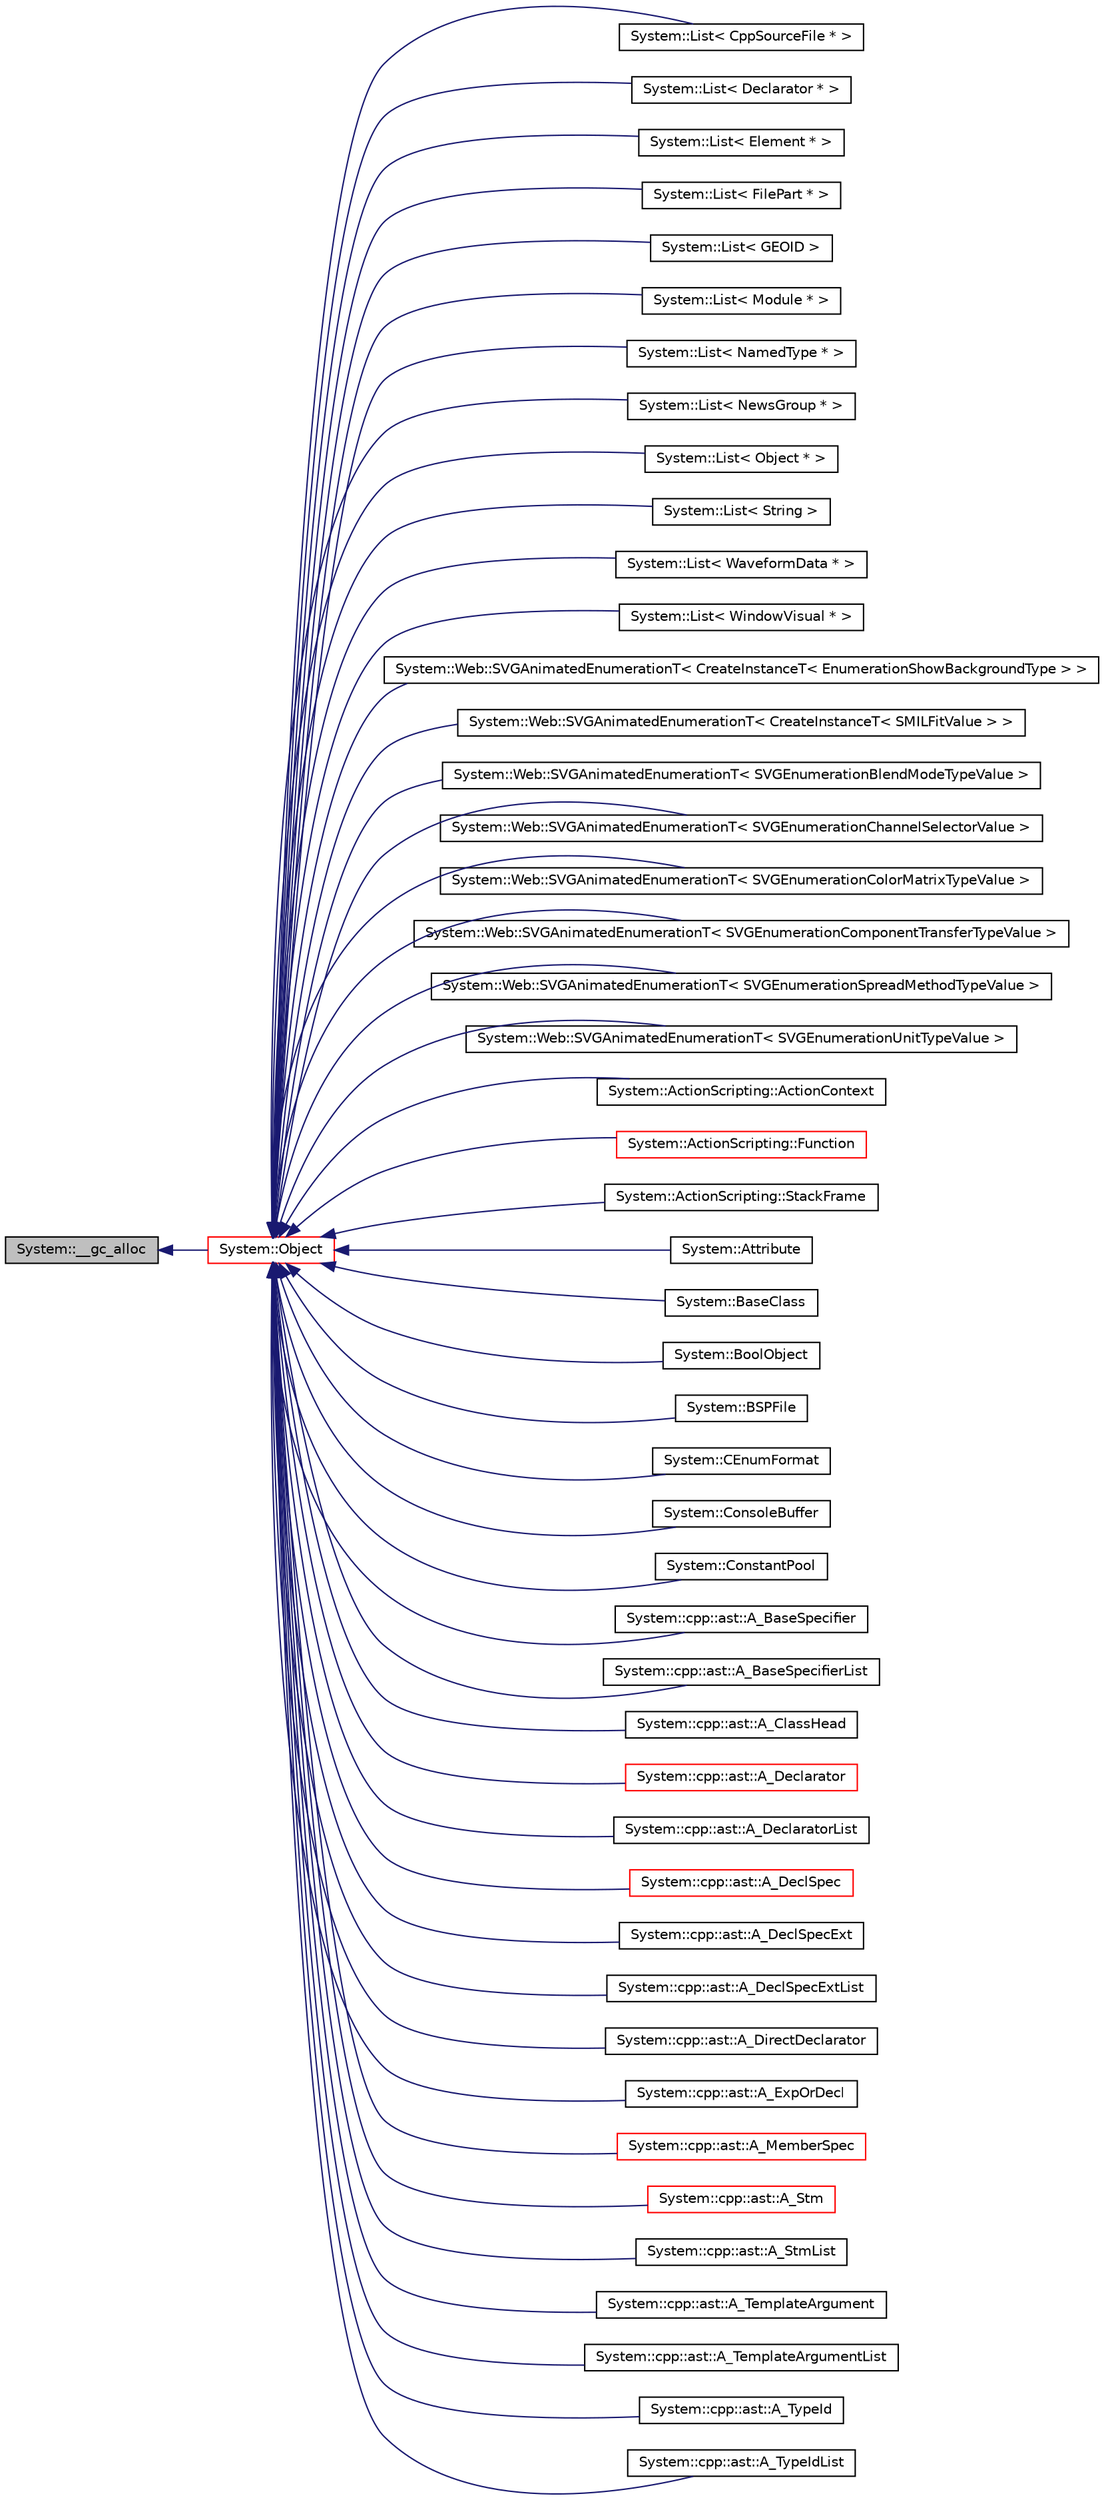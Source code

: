 digraph G
{
  edge [fontname="Helvetica",fontsize="10",labelfontname="Helvetica",labelfontsize="10"];
  node [fontname="Helvetica",fontsize="10",shape=record];
  rankdir="LR";
  Node1 [label="System::__gc_alloc",height=0.2,width=0.4,color="black", fillcolor="grey75", style="filled" fontcolor="black"];
  Node1 -> Node2 [dir="back",color="midnightblue",fontsize="10",style="solid",fontname="Helvetica"];
  Node2 [label="System::Object",height=0.2,width=0.4,color="red", fillcolor="white", style="filled",URL="$class_system_1_1_object.html"];
  Node2 -> Node3 [dir="back",color="midnightblue",fontsize="10",style="solid",fontname="Helvetica"];
  Node3 [label="System::List\< CppSourceFile * \>",height=0.2,width=0.4,color="black", fillcolor="white", style="filled",URL="$class_system_1_1_list.html"];
  Node2 -> Node4 [dir="back",color="midnightblue",fontsize="10",style="solid",fontname="Helvetica"];
  Node4 [label="System::List\< Declarator * \>",height=0.2,width=0.4,color="black", fillcolor="white", style="filled",URL="$class_system_1_1_list.html"];
  Node2 -> Node5 [dir="back",color="midnightblue",fontsize="10",style="solid",fontname="Helvetica"];
  Node5 [label="System::List\< Element * \>",height=0.2,width=0.4,color="black", fillcolor="white", style="filled",URL="$class_system_1_1_list.html"];
  Node2 -> Node6 [dir="back",color="midnightblue",fontsize="10",style="solid",fontname="Helvetica"];
  Node6 [label="System::List\< FilePart * \>",height=0.2,width=0.4,color="black", fillcolor="white", style="filled",URL="$class_system_1_1_list.html"];
  Node2 -> Node7 [dir="back",color="midnightblue",fontsize="10",style="solid",fontname="Helvetica"];
  Node7 [label="System::List\< GEOID \>",height=0.2,width=0.4,color="black", fillcolor="white", style="filled",URL="$class_system_1_1_list.html"];
  Node2 -> Node8 [dir="back",color="midnightblue",fontsize="10",style="solid",fontname="Helvetica"];
  Node8 [label="System::List\< Module * \>",height=0.2,width=0.4,color="black", fillcolor="white", style="filled",URL="$class_system_1_1_list.html"];
  Node2 -> Node9 [dir="back",color="midnightblue",fontsize="10",style="solid",fontname="Helvetica"];
  Node9 [label="System::List\< NamedType * \>",height=0.2,width=0.4,color="black", fillcolor="white", style="filled",URL="$class_system_1_1_list.html"];
  Node2 -> Node10 [dir="back",color="midnightblue",fontsize="10",style="solid",fontname="Helvetica"];
  Node10 [label="System::List\< NewsGroup * \>",height=0.2,width=0.4,color="black", fillcolor="white", style="filled",URL="$class_system_1_1_list.html"];
  Node2 -> Node11 [dir="back",color="midnightblue",fontsize="10",style="solid",fontname="Helvetica"];
  Node11 [label="System::List\< Object * \>",height=0.2,width=0.4,color="black", fillcolor="white", style="filled",URL="$class_system_1_1_list.html"];
  Node2 -> Node12 [dir="back",color="midnightblue",fontsize="10",style="solid",fontname="Helvetica"];
  Node12 [label="System::List\< String \>",height=0.2,width=0.4,color="black", fillcolor="white", style="filled",URL="$class_system_1_1_list.html"];
  Node2 -> Node13 [dir="back",color="midnightblue",fontsize="10",style="solid",fontname="Helvetica"];
  Node13 [label="System::List\< WaveformData * \>",height=0.2,width=0.4,color="black", fillcolor="white", style="filled",URL="$class_system_1_1_list.html"];
  Node2 -> Node14 [dir="back",color="midnightblue",fontsize="10",style="solid",fontname="Helvetica"];
  Node14 [label="System::List\< WindowVisual * \>",height=0.2,width=0.4,color="black", fillcolor="white", style="filled",URL="$class_system_1_1_list.html"];
  Node2 -> Node15 [dir="back",color="midnightblue",fontsize="10",style="solid",fontname="Helvetica"];
  Node15 [label="System::Web::SVGAnimatedEnumerationT\< CreateInstanceT\< EnumerationShowBackgroundType \> \>",height=0.2,width=0.4,color="black", fillcolor="white", style="filled",URL="$class_system_1_1_web_1_1_s_v_g_animated_enumeration_t.html"];
  Node2 -> Node16 [dir="back",color="midnightblue",fontsize="10",style="solid",fontname="Helvetica"];
  Node16 [label="System::Web::SVGAnimatedEnumerationT\< CreateInstanceT\< SMILFitValue \> \>",height=0.2,width=0.4,color="black", fillcolor="white", style="filled",URL="$class_system_1_1_web_1_1_s_v_g_animated_enumeration_t.html"];
  Node2 -> Node17 [dir="back",color="midnightblue",fontsize="10",style="solid",fontname="Helvetica"];
  Node17 [label="System::Web::SVGAnimatedEnumerationT\< SVGEnumerationBlendModeTypeValue \>",height=0.2,width=0.4,color="black", fillcolor="white", style="filled",URL="$class_system_1_1_web_1_1_s_v_g_animated_enumeration_t.html"];
  Node2 -> Node18 [dir="back",color="midnightblue",fontsize="10",style="solid",fontname="Helvetica"];
  Node18 [label="System::Web::SVGAnimatedEnumerationT\< SVGEnumerationChannelSelectorValue \>",height=0.2,width=0.4,color="black", fillcolor="white", style="filled",URL="$class_system_1_1_web_1_1_s_v_g_animated_enumeration_t.html"];
  Node2 -> Node19 [dir="back",color="midnightblue",fontsize="10",style="solid",fontname="Helvetica"];
  Node19 [label="System::Web::SVGAnimatedEnumerationT\< SVGEnumerationColorMatrixTypeValue \>",height=0.2,width=0.4,color="black", fillcolor="white", style="filled",URL="$class_system_1_1_web_1_1_s_v_g_animated_enumeration_t.html"];
  Node2 -> Node20 [dir="back",color="midnightblue",fontsize="10",style="solid",fontname="Helvetica"];
  Node20 [label="System::Web::SVGAnimatedEnumerationT\< SVGEnumerationComponentTransferTypeValue \>",height=0.2,width=0.4,color="black", fillcolor="white", style="filled",URL="$class_system_1_1_web_1_1_s_v_g_animated_enumeration_t.html"];
  Node2 -> Node21 [dir="back",color="midnightblue",fontsize="10",style="solid",fontname="Helvetica"];
  Node21 [label="System::Web::SVGAnimatedEnumerationT\< SVGEnumerationSpreadMethodTypeValue \>",height=0.2,width=0.4,color="black", fillcolor="white", style="filled",URL="$class_system_1_1_web_1_1_s_v_g_animated_enumeration_t.html"];
  Node2 -> Node22 [dir="back",color="midnightblue",fontsize="10",style="solid",fontname="Helvetica"];
  Node22 [label="System::Web::SVGAnimatedEnumerationT\< SVGEnumerationUnitTypeValue \>",height=0.2,width=0.4,color="black", fillcolor="white", style="filled",URL="$class_system_1_1_web_1_1_s_v_g_animated_enumeration_t.html"];
  Node2 -> Node23 [dir="back",color="midnightblue",fontsize="10",style="solid",fontname="Helvetica"];
  Node23 [label="System::ActionScripting::ActionContext",height=0.2,width=0.4,color="black", fillcolor="white", style="filled",URL="$class_system_1_1_action_scripting_1_1_action_context.html"];
  Node2 -> Node24 [dir="back",color="midnightblue",fontsize="10",style="solid",fontname="Helvetica"];
  Node24 [label="System::ActionScripting::Function",height=0.2,width=0.4,color="red", fillcolor="white", style="filled",URL="$class_system_1_1_action_scripting_1_1_function.html"];
  Node2 -> Node25 [dir="back",color="midnightblue",fontsize="10",style="solid",fontname="Helvetica"];
  Node25 [label="System::ActionScripting::StackFrame",height=0.2,width=0.4,color="black", fillcolor="white", style="filled",URL="$class_system_1_1_action_scripting_1_1_stack_frame.html"];
  Node2 -> Node26 [dir="back",color="midnightblue",fontsize="10",style="solid",fontname="Helvetica"];
  Node26 [label="System::Attribute",height=0.2,width=0.4,color="black", fillcolor="white", style="filled",URL="$class_system_1_1_attribute.html"];
  Node2 -> Node27 [dir="back",color="midnightblue",fontsize="10",style="solid",fontname="Helvetica"];
  Node27 [label="System::BaseClass",height=0.2,width=0.4,color="black", fillcolor="white", style="filled",URL="$class_system_1_1_base_class.html"];
  Node2 -> Node28 [dir="back",color="midnightblue",fontsize="10",style="solid",fontname="Helvetica"];
  Node28 [label="System::BoolObject",height=0.2,width=0.4,color="black", fillcolor="white", style="filled",URL="$class_system_1_1_bool_object.html"];
  Node2 -> Node29 [dir="back",color="midnightblue",fontsize="10",style="solid",fontname="Helvetica"];
  Node29 [label="System::BSPFile",height=0.2,width=0.4,color="black", fillcolor="white", style="filled",URL="$class_system_1_1_b_s_p_file.html"];
  Node2 -> Node30 [dir="back",color="midnightblue",fontsize="10",style="solid",fontname="Helvetica"];
  Node30 [label="System::CEnumFormat",height=0.2,width=0.4,color="black", fillcolor="white", style="filled",URL="$class_system_1_1_c_enum_format.html"];
  Node2 -> Node31 [dir="back",color="midnightblue",fontsize="10",style="solid",fontname="Helvetica"];
  Node31 [label="System::ConsoleBuffer",height=0.2,width=0.4,color="black", fillcolor="white", style="filled",URL="$class_system_1_1_console_buffer.html"];
  Node2 -> Node32 [dir="back",color="midnightblue",fontsize="10",style="solid",fontname="Helvetica"];
  Node32 [label="System::ConstantPool",height=0.2,width=0.4,color="black", fillcolor="white", style="filled",URL="$class_system_1_1_constant_pool.html"];
  Node2 -> Node33 [dir="back",color="midnightblue",fontsize="10",style="solid",fontname="Helvetica"];
  Node33 [label="System::cpp::ast::A_BaseSpecifier",height=0.2,width=0.4,color="black", fillcolor="white", style="filled",URL="$class_system_1_1cpp_1_1ast_1_1_a___base_specifier.html"];
  Node2 -> Node34 [dir="back",color="midnightblue",fontsize="10",style="solid",fontname="Helvetica"];
  Node34 [label="System::cpp::ast::A_BaseSpecifierList",height=0.2,width=0.4,color="black", fillcolor="white", style="filled",URL="$class_system_1_1cpp_1_1ast_1_1_a___base_specifier_list.html"];
  Node2 -> Node35 [dir="back",color="midnightblue",fontsize="10",style="solid",fontname="Helvetica"];
  Node35 [label="System::cpp::ast::A_ClassHead",height=0.2,width=0.4,color="black", fillcolor="white", style="filled",URL="$class_system_1_1cpp_1_1ast_1_1_a___class_head.html"];
  Node2 -> Node36 [dir="back",color="midnightblue",fontsize="10",style="solid",fontname="Helvetica"];
  Node36 [label="System::cpp::ast::A_Declarator",height=0.2,width=0.4,color="red", fillcolor="white", style="filled",URL="$class_system_1_1cpp_1_1ast_1_1_a___declarator.html"];
  Node2 -> Node37 [dir="back",color="midnightblue",fontsize="10",style="solid",fontname="Helvetica"];
  Node37 [label="System::cpp::ast::A_DeclaratorList",height=0.2,width=0.4,color="black", fillcolor="white", style="filled",URL="$class_system_1_1cpp_1_1ast_1_1_a___declarator_list.html"];
  Node2 -> Node38 [dir="back",color="midnightblue",fontsize="10",style="solid",fontname="Helvetica"];
  Node38 [label="System::cpp::ast::A_DeclSpec",height=0.2,width=0.4,color="red", fillcolor="white", style="filled",URL="$class_system_1_1cpp_1_1ast_1_1_a___decl_spec.html"];
  Node2 -> Node39 [dir="back",color="midnightblue",fontsize="10",style="solid",fontname="Helvetica"];
  Node39 [label="System::cpp::ast::A_DeclSpecExt",height=0.2,width=0.4,color="black", fillcolor="white", style="filled",URL="$class_system_1_1cpp_1_1ast_1_1_a___decl_spec_ext.html"];
  Node2 -> Node40 [dir="back",color="midnightblue",fontsize="10",style="solid",fontname="Helvetica"];
  Node40 [label="System::cpp::ast::A_DeclSpecExtList",height=0.2,width=0.4,color="black", fillcolor="white", style="filled",URL="$class_system_1_1cpp_1_1ast_1_1_a___decl_spec_ext_list.html"];
  Node2 -> Node41 [dir="back",color="midnightblue",fontsize="10",style="solid",fontname="Helvetica"];
  Node41 [label="System::cpp::ast::A_DirectDeclarator",height=0.2,width=0.4,color="black", fillcolor="white", style="filled",URL="$class_system_1_1cpp_1_1ast_1_1_a___direct_declarator.html"];
  Node2 -> Node42 [dir="back",color="midnightblue",fontsize="10",style="solid",fontname="Helvetica"];
  Node42 [label="System::cpp::ast::A_ExpOrDecl",height=0.2,width=0.4,color="black", fillcolor="white", style="filled",URL="$class_system_1_1cpp_1_1ast_1_1_a___exp_or_decl.html"];
  Node2 -> Node43 [dir="back",color="midnightblue",fontsize="10",style="solid",fontname="Helvetica"];
  Node43 [label="System::cpp::ast::A_MemberSpec",height=0.2,width=0.4,color="red", fillcolor="white", style="filled",URL="$class_system_1_1cpp_1_1ast_1_1_a___member_spec.html"];
  Node2 -> Node44 [dir="back",color="midnightblue",fontsize="10",style="solid",fontname="Helvetica"];
  Node44 [label="System::cpp::ast::A_Stm",height=0.2,width=0.4,color="red", fillcolor="white", style="filled",URL="$class_system_1_1cpp_1_1ast_1_1_a___stm.html"];
  Node2 -> Node45 [dir="back",color="midnightblue",fontsize="10",style="solid",fontname="Helvetica"];
  Node45 [label="System::cpp::ast::A_StmList",height=0.2,width=0.4,color="black", fillcolor="white", style="filled",URL="$class_system_1_1cpp_1_1ast_1_1_a___stm_list.html"];
  Node2 -> Node46 [dir="back",color="midnightblue",fontsize="10",style="solid",fontname="Helvetica"];
  Node46 [label="System::cpp::ast::A_TemplateArgument",height=0.2,width=0.4,color="black", fillcolor="white", style="filled",URL="$class_system_1_1cpp_1_1ast_1_1_a___template_argument.html"];
  Node2 -> Node47 [dir="back",color="midnightblue",fontsize="10",style="solid",fontname="Helvetica"];
  Node47 [label="System::cpp::ast::A_TemplateArgumentList",height=0.2,width=0.4,color="black", fillcolor="white", style="filled",URL="$class_system_1_1cpp_1_1ast_1_1_a___template_argument_list.html"];
  Node2 -> Node48 [dir="back",color="midnightblue",fontsize="10",style="solid",fontname="Helvetica"];
  Node48 [label="System::cpp::ast::A_TypeId",height=0.2,width=0.4,color="black", fillcolor="white", style="filled",URL="$class_system_1_1cpp_1_1ast_1_1_a___type_id.html"];
  Node2 -> Node49 [dir="back",color="midnightblue",fontsize="10",style="solid",fontname="Helvetica"];
  Node49 [label="System::cpp::ast::A_TypeIdList",height=0.2,width=0.4,color="black", fillcolor="white", style="filled",URL="$class_system_1_1cpp_1_1ast_1_1_a___type_id_list.html"];
}
